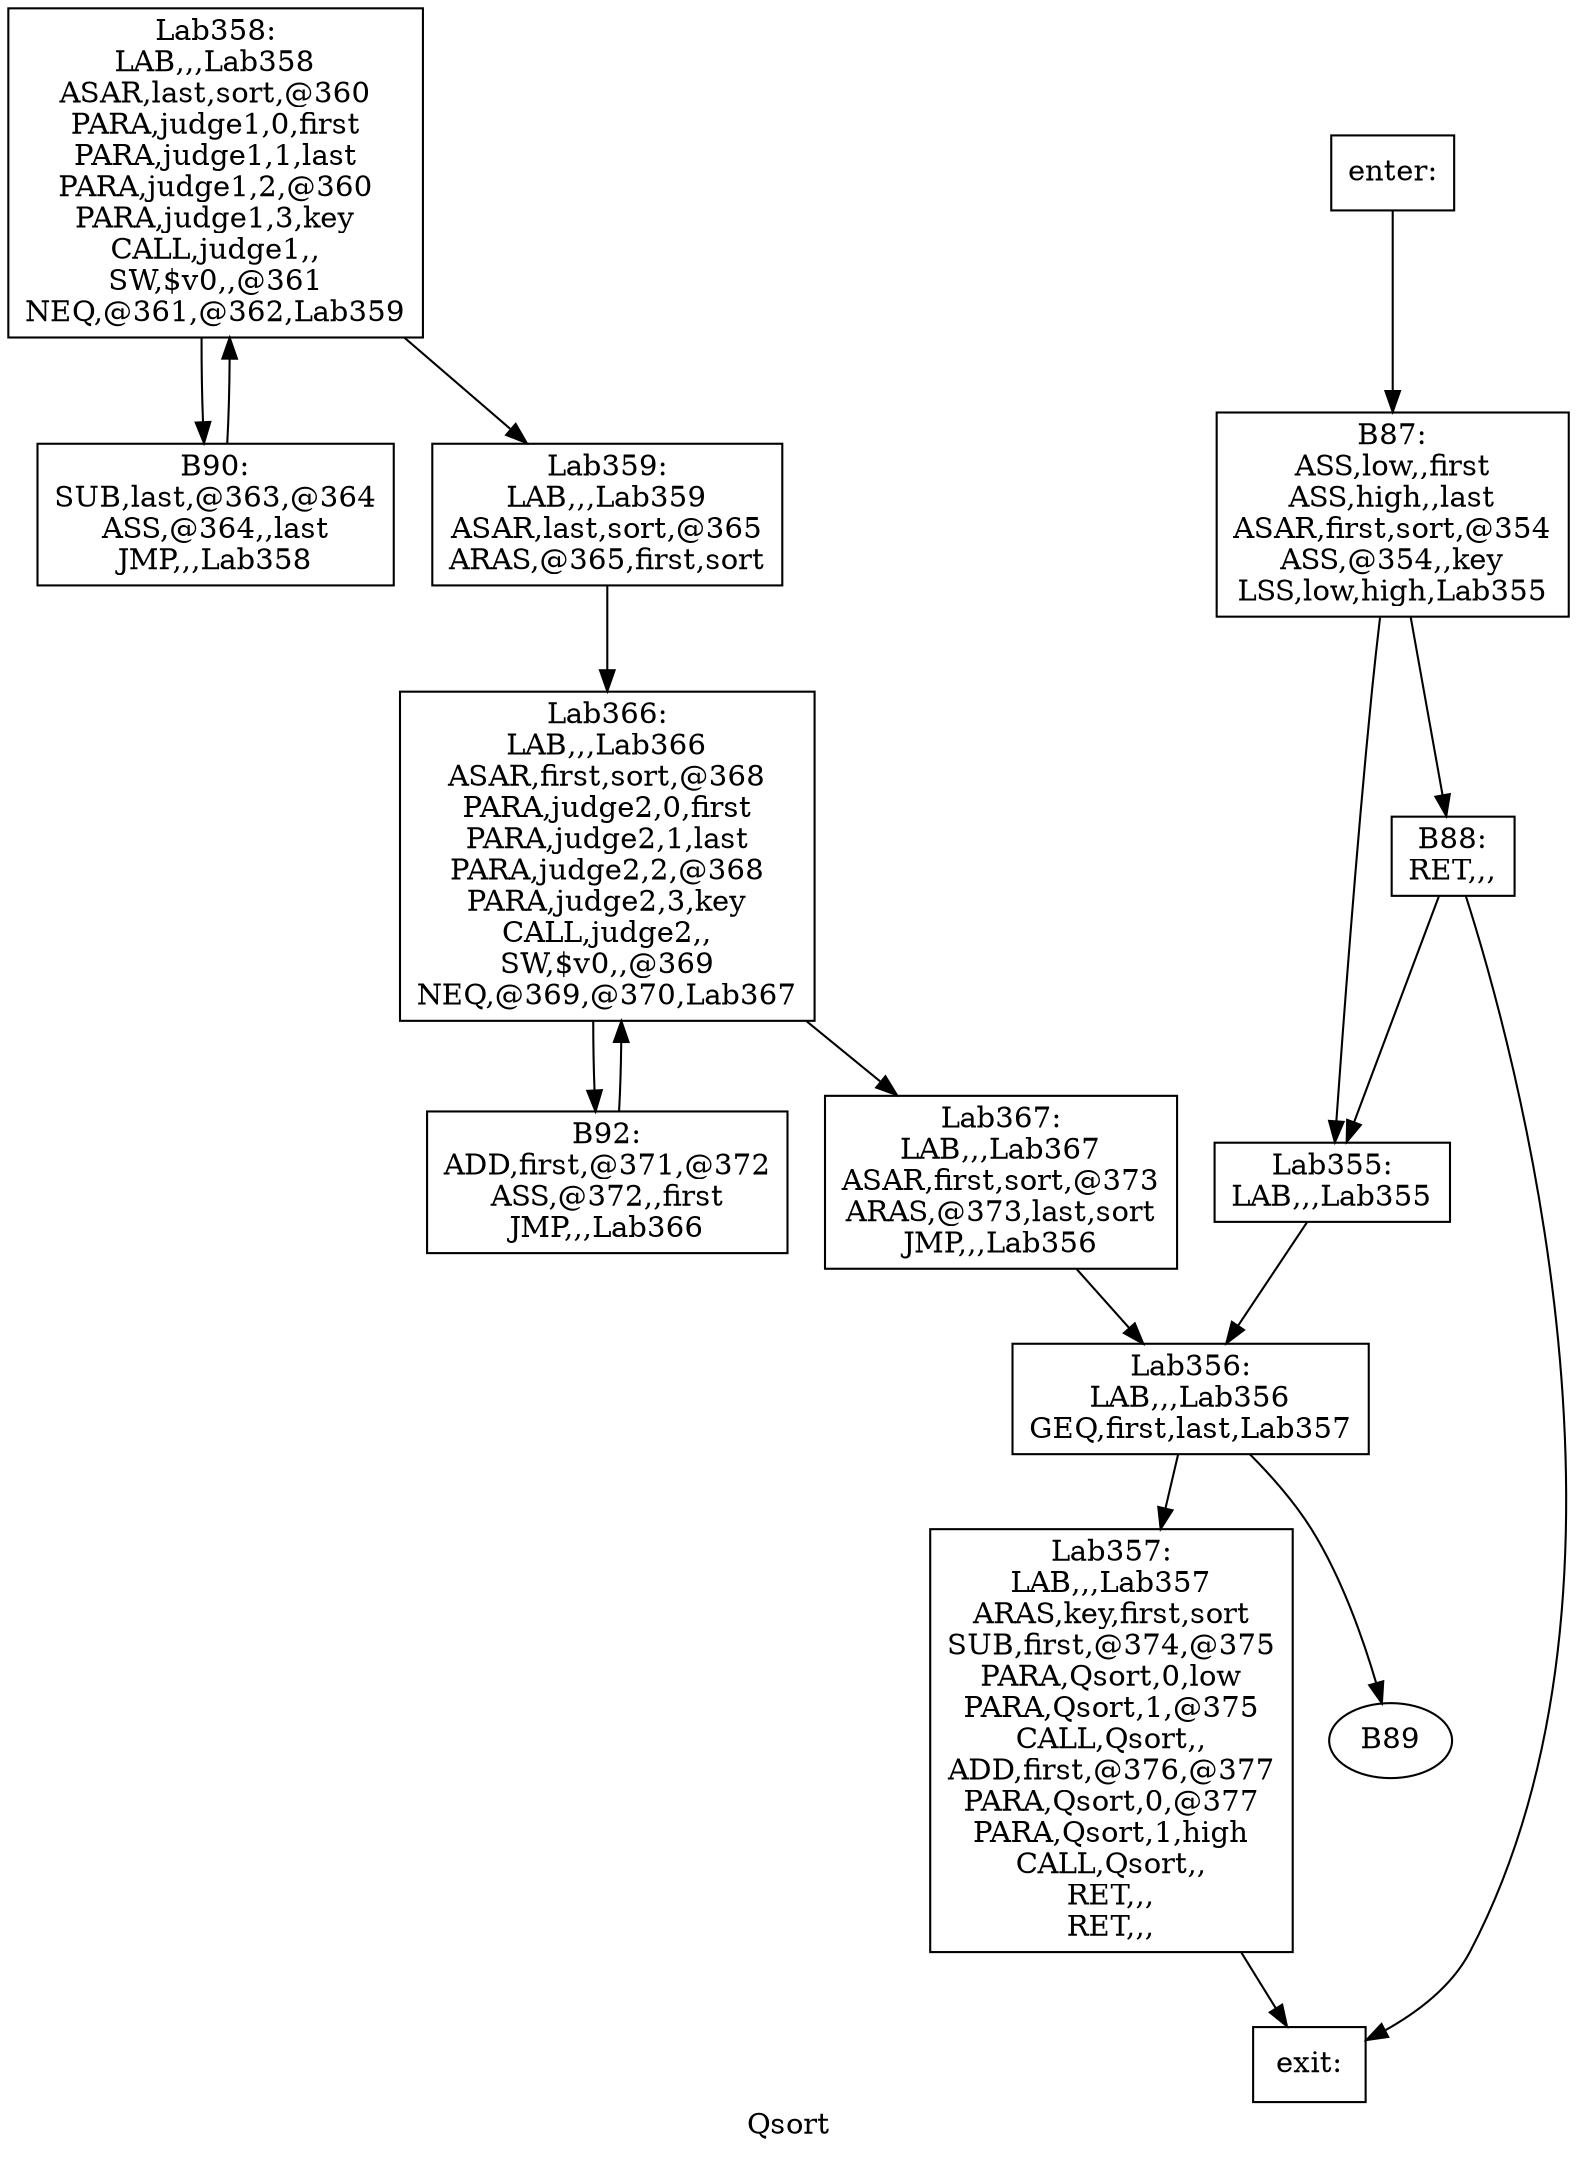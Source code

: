 digraph Qsort{
label =Qsort
B87[label="B87:\nASS,low,,first\nASS,high,,last\nASAR,first,sort,@354\nASS,@354,,key\nLSS,low,high,Lab355\n" shape=box]
B88[label="B88:\nRET,,,\n" shape=box]
B90[label="B90:\nSUB,last,@363,@364\nASS,@364,,last\nJMP,,,Lab358\n" shape=box]
B92[label="B92:\nADD,first,@371,@372\nASS,@372,,first\nJMP,,,Lab366\n" shape=box]
Lab355[label="Lab355:\nLAB,,,Lab355\n" shape=box]
Lab356[label="Lab356:\nLAB,,,Lab356\nGEQ,first,last,Lab357\n" shape=box]
Lab357[label="Lab357:\nLAB,,,Lab357\nARAS,key,first,sort\nSUB,first,@374,@375\nPARA,Qsort,0,low\nPARA,Qsort,1,@375\nCALL,Qsort,,\nADD,first,@376,@377\nPARA,Qsort,0,@377\nPARA,Qsort,1,high\nCALL,Qsort,,\nRET,,,\nRET,,,\n" shape=box]
Lab358[label="Lab358:\nLAB,,,Lab358\nASAR,last,sort,@360\nPARA,judge1,0,first\nPARA,judge1,1,last\nPARA,judge1,2,@360\nPARA,judge1,3,key\nCALL,judge1,,\nSW,$v0,,@361\nNEQ,@361,@362,Lab359\n" shape=box]
Lab359[label="Lab359:\nLAB,,,Lab359\nASAR,last,sort,@365\nARAS,@365,first,sort\n" shape=box]
Lab366[label="Lab366:\nLAB,,,Lab366\nASAR,first,sort,@368\nPARA,judge2,0,first\nPARA,judge2,1,last\nPARA,judge2,2,@368\nPARA,judge2,3,key\nCALL,judge2,,\nSW,$v0,,@369\nNEQ,@369,@370,Lab367\n" shape=box]
Lab367[label="Lab367:\nLAB,,,Lab367\nASAR,first,sort,@373\nARAS,@373,last,sort\nJMP,,,Lab356\n" shape=box]
enter[label="enter:\n" shape=box]
exit[label="exit:\n" shape=box]
B87->B88
B87->Lab355
B88->Lab355
B88->exit
B90->Lab358
B92->Lab366
Lab355->Lab356
Lab356->B89
Lab356->Lab357
Lab357->exit
Lab358->B90
Lab358->Lab359
Lab359->Lab366
Lab366->B92
Lab366->Lab367
Lab367->Lab356
enter->B87
}
